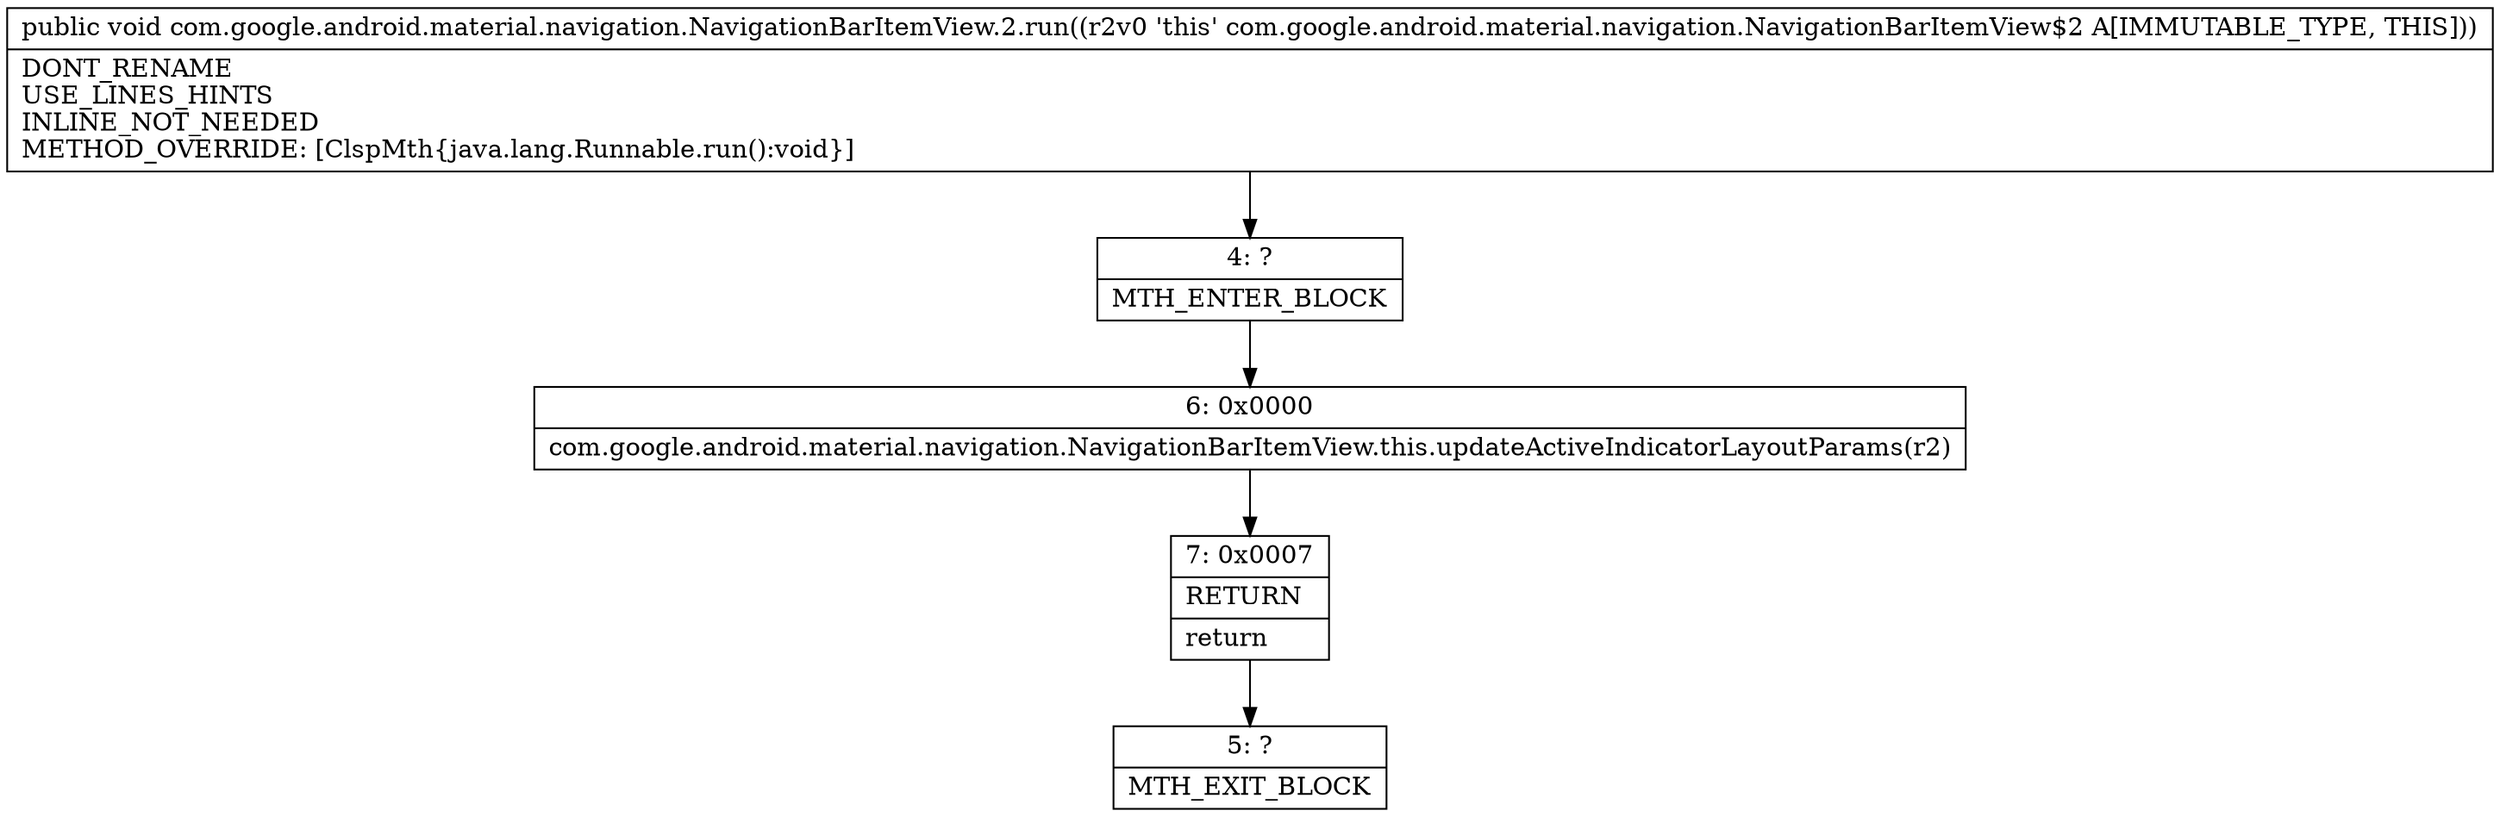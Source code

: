 digraph "CFG forcom.google.android.material.navigation.NavigationBarItemView.2.run()V" {
Node_4 [shape=record,label="{4\:\ ?|MTH_ENTER_BLOCK\l}"];
Node_6 [shape=record,label="{6\:\ 0x0000|com.google.android.material.navigation.NavigationBarItemView.this.updateActiveIndicatorLayoutParams(r2)\l}"];
Node_7 [shape=record,label="{7\:\ 0x0007|RETURN\l|return\l}"];
Node_5 [shape=record,label="{5\:\ ?|MTH_EXIT_BLOCK\l}"];
MethodNode[shape=record,label="{public void com.google.android.material.navigation.NavigationBarItemView.2.run((r2v0 'this' com.google.android.material.navigation.NavigationBarItemView$2 A[IMMUTABLE_TYPE, THIS]))  | DONT_RENAME\lUSE_LINES_HINTS\lINLINE_NOT_NEEDED\lMETHOD_OVERRIDE: [ClspMth\{java.lang.Runnable.run():void\}]\l}"];
MethodNode -> Node_4;Node_4 -> Node_6;
Node_6 -> Node_7;
Node_7 -> Node_5;
}

